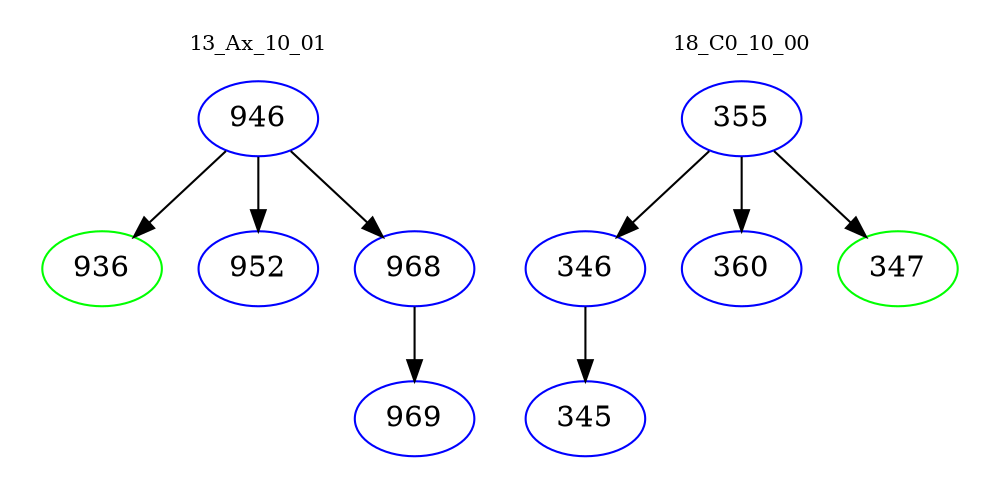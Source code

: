 digraph{
subgraph cluster_0 {
color = white
label = "13_Ax_10_01";
fontsize=10;
T0_946 [label="946", color="blue"]
T0_946 -> T0_936 [color="black"]
T0_936 [label="936", color="green"]
T0_946 -> T0_952 [color="black"]
T0_952 [label="952", color="blue"]
T0_946 -> T0_968 [color="black"]
T0_968 [label="968", color="blue"]
T0_968 -> T0_969 [color="black"]
T0_969 [label="969", color="blue"]
}
subgraph cluster_1 {
color = white
label = "18_C0_10_00";
fontsize=10;
T1_355 [label="355", color="blue"]
T1_355 -> T1_346 [color="black"]
T1_346 [label="346", color="blue"]
T1_346 -> T1_345 [color="black"]
T1_345 [label="345", color="blue"]
T1_355 -> T1_360 [color="black"]
T1_360 [label="360", color="blue"]
T1_355 -> T1_347 [color="black"]
T1_347 [label="347", color="green"]
}
}
